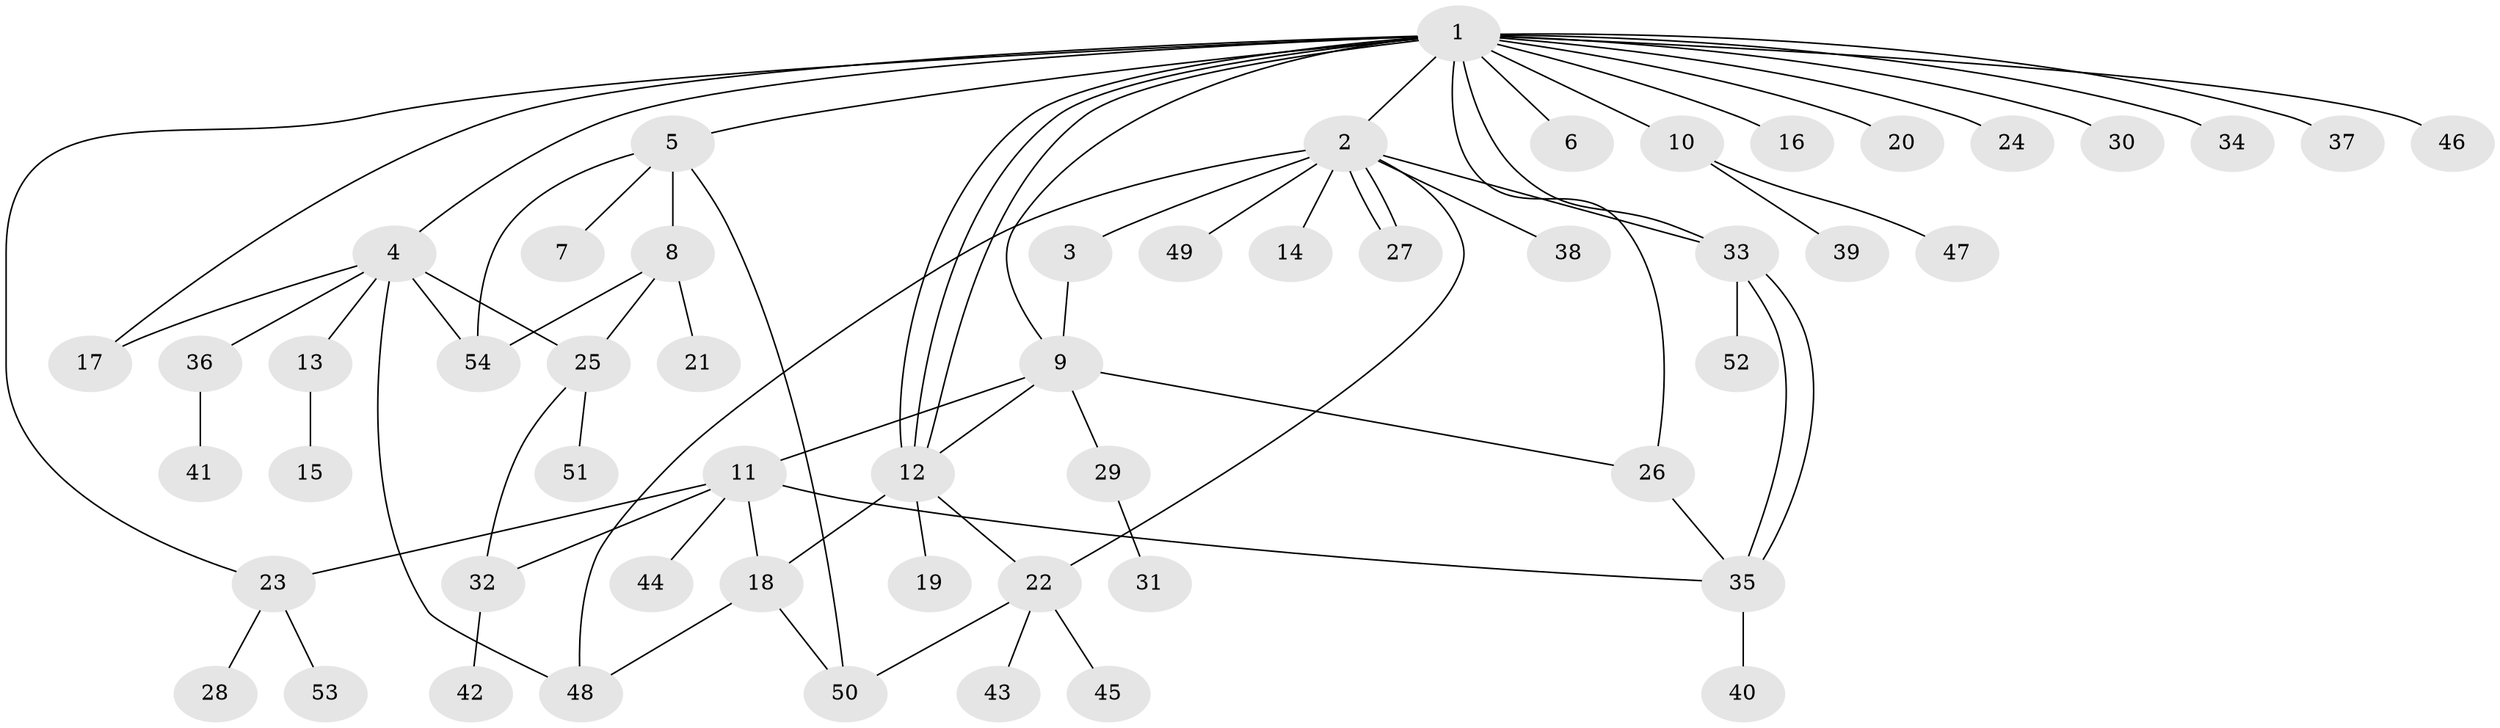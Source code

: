 // Generated by graph-tools (version 1.1) at 2025/46/03/09/25 04:46:52]
// undirected, 54 vertices, 75 edges
graph export_dot {
graph [start="1"]
  node [color=gray90,style=filled];
  1;
  2;
  3;
  4;
  5;
  6;
  7;
  8;
  9;
  10;
  11;
  12;
  13;
  14;
  15;
  16;
  17;
  18;
  19;
  20;
  21;
  22;
  23;
  24;
  25;
  26;
  27;
  28;
  29;
  30;
  31;
  32;
  33;
  34;
  35;
  36;
  37;
  38;
  39;
  40;
  41;
  42;
  43;
  44;
  45;
  46;
  47;
  48;
  49;
  50;
  51;
  52;
  53;
  54;
  1 -- 2;
  1 -- 4;
  1 -- 5;
  1 -- 6;
  1 -- 9;
  1 -- 10;
  1 -- 12;
  1 -- 12;
  1 -- 12;
  1 -- 16;
  1 -- 17;
  1 -- 20;
  1 -- 23;
  1 -- 24;
  1 -- 26;
  1 -- 30;
  1 -- 33;
  1 -- 34;
  1 -- 37;
  1 -- 46;
  2 -- 3;
  2 -- 14;
  2 -- 22;
  2 -- 27;
  2 -- 27;
  2 -- 33;
  2 -- 38;
  2 -- 48;
  2 -- 49;
  3 -- 9;
  4 -- 13;
  4 -- 17;
  4 -- 25;
  4 -- 36;
  4 -- 48;
  4 -- 54;
  5 -- 7;
  5 -- 8;
  5 -- 50;
  5 -- 54;
  8 -- 21;
  8 -- 25;
  8 -- 54;
  9 -- 11;
  9 -- 12;
  9 -- 26;
  9 -- 29;
  10 -- 39;
  10 -- 47;
  11 -- 18;
  11 -- 23;
  11 -- 32;
  11 -- 35;
  11 -- 44;
  12 -- 18;
  12 -- 19;
  12 -- 22;
  13 -- 15;
  18 -- 48;
  18 -- 50;
  22 -- 43;
  22 -- 45;
  22 -- 50;
  23 -- 28;
  23 -- 53;
  25 -- 32;
  25 -- 51;
  26 -- 35;
  29 -- 31;
  32 -- 42;
  33 -- 35;
  33 -- 35;
  33 -- 52;
  35 -- 40;
  36 -- 41;
}

